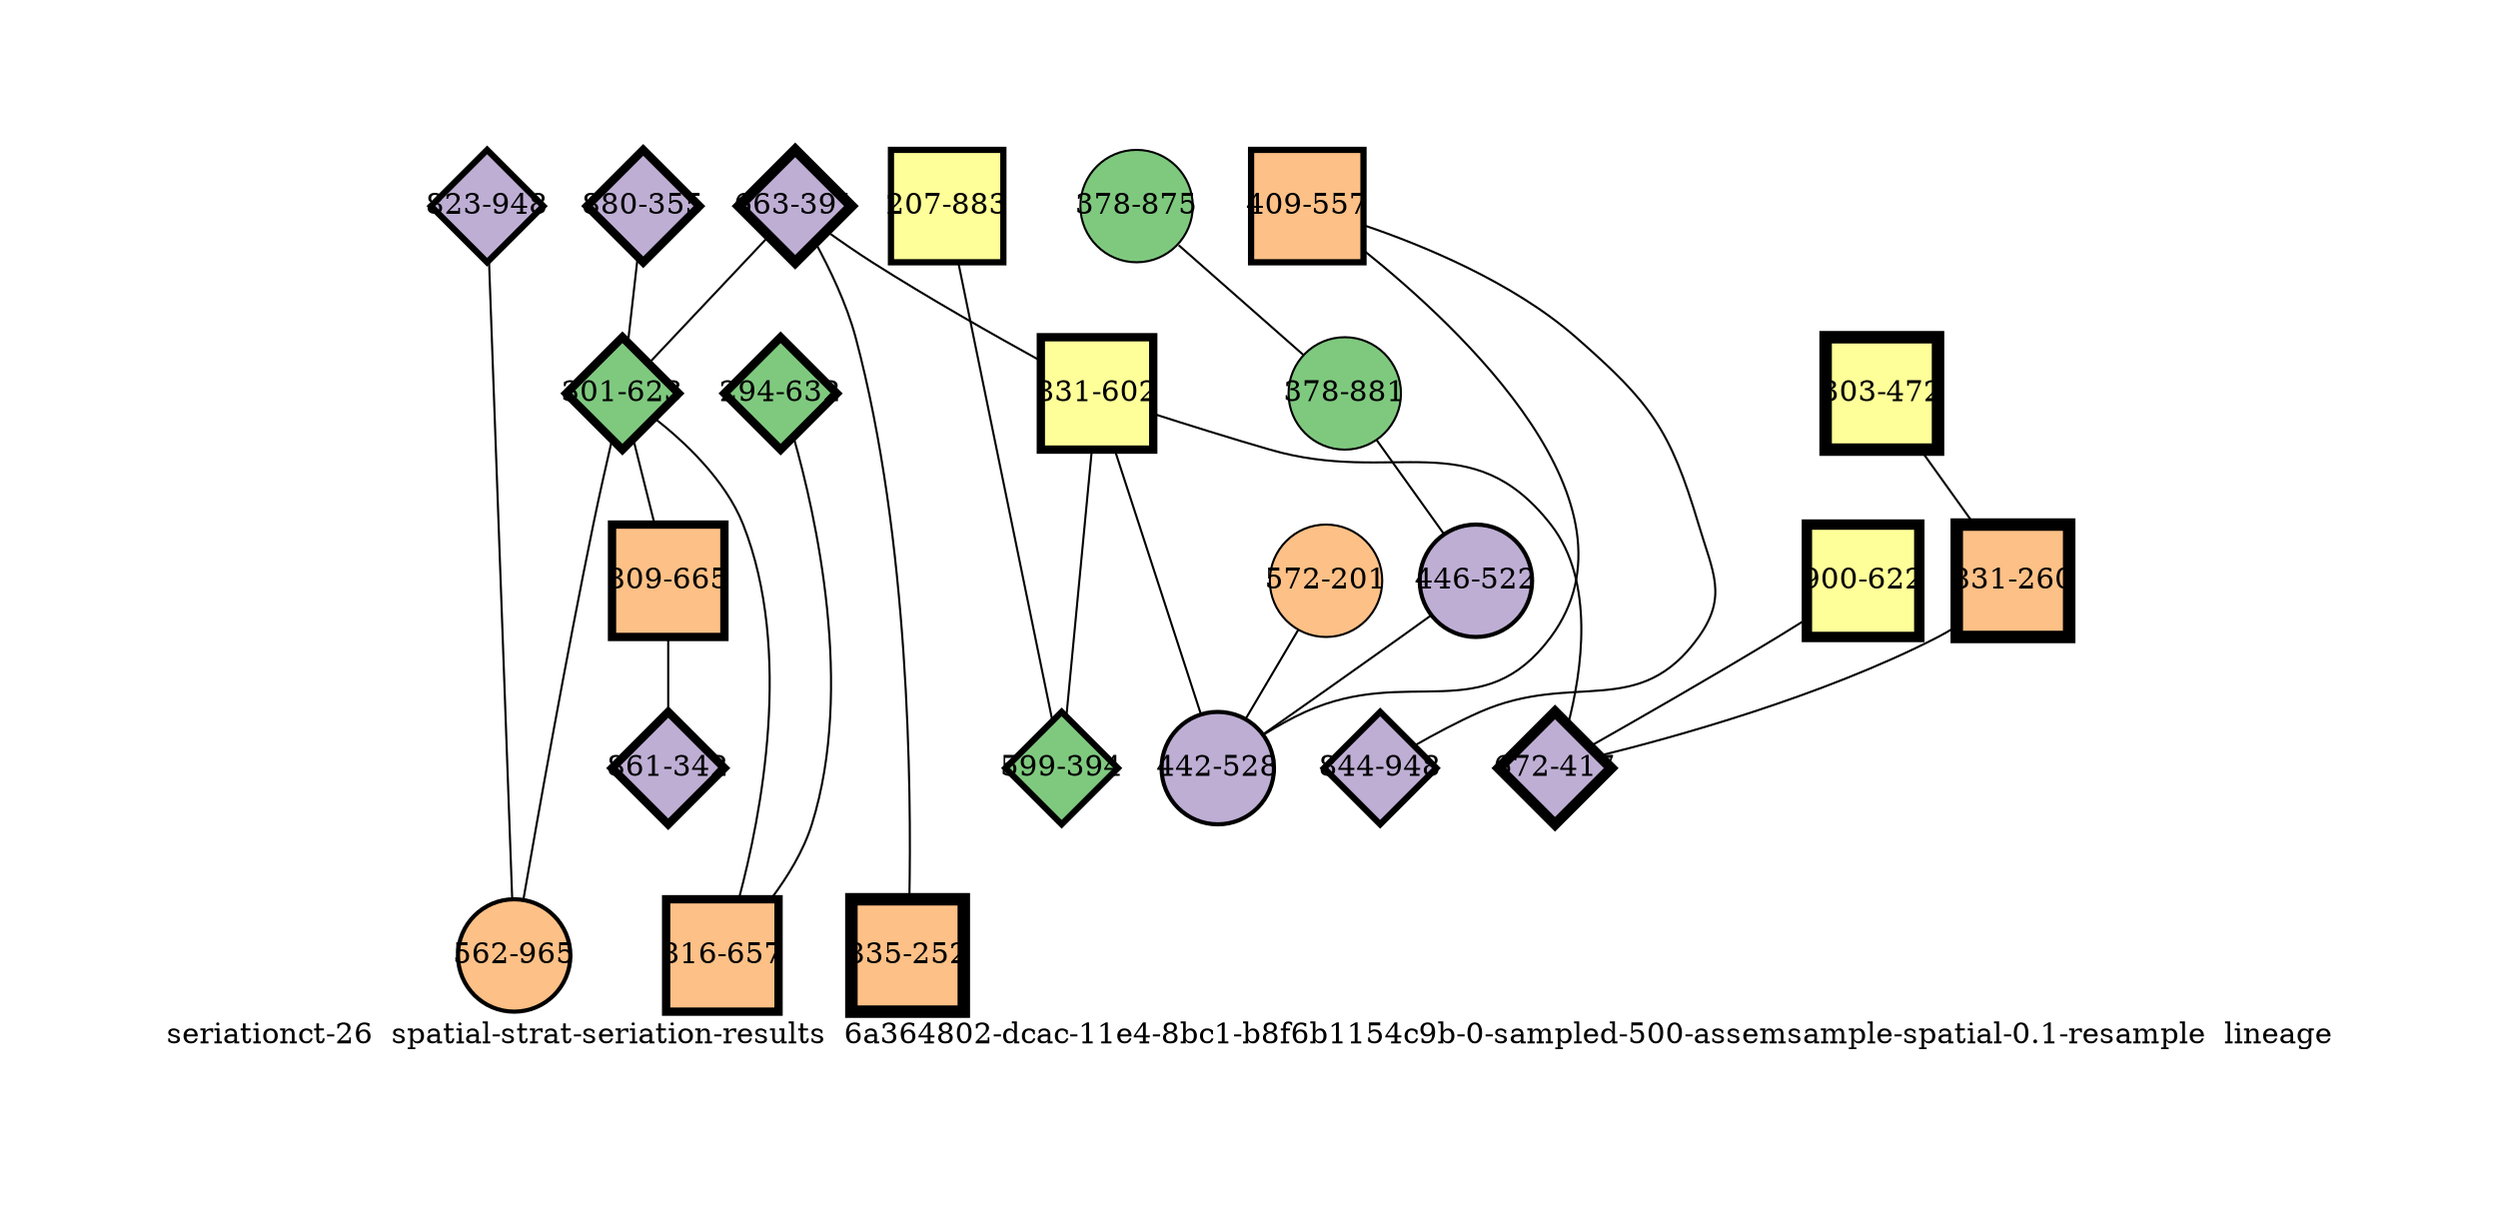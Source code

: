 strict graph "seriationct-26  spatial-strat-seriation-results  6a364802-dcac-11e4-8bc1-b8f6b1154c9b-0-sampled-500-assemsample-spatial-0.1-resample  lineage" {
labelloc=b;
ratio=auto;
pad="1.0";
label="seriationct-26  spatial-strat-seriation-results  6a364802-dcac-11e4-8bc1-b8f6b1154c9b-0-sampled-500-assemsample-spatial-0.1-resample  lineage";
node [width="0.75", style=filled, fixedsize=true, height="0.75", shape=circle, label=""];
0 [xCoordinate="391.0", appears_in_slice=5, yCoordinate="663.0", colorscheme=accent6, lineage_id=2, short_label="663-391", label="663-391", shape=diamond, cluster_id=1, fillcolor=2, size="500.0", id=0, penwidth="5.0"];
1 [xCoordinate="355.0", appears_in_slice=4, yCoordinate="880.0", colorscheme=accent6, lineage_id=2, short_label="880-355", label="880-355", shape=diamond, cluster_id=1, fillcolor=2, size="500.0", id=1, penwidth="4.0"];
2 [xCoordinate="252.0", appears_in_slice=6, yCoordinate="835.0", colorscheme=accent6, lineage_id=1, short_label="835-252", label="835-252", shape=square, cluster_id=2, fillcolor=3, size="500.0", id=2, penwidth="6.0"];
3 [xCoordinate="557.0", appears_in_slice=3, yCoordinate="409.0", colorscheme=accent6, lineage_id=1, short_label="409-557", label="409-557", shape=square, cluster_id=2, fillcolor=3, size="500.0", id=3, penwidth="3.0"];
4 [xCoordinate="875.0", appears_in_slice=1, yCoordinate="378.0", colorscheme=accent6, lineage_id=0, short_label="378-875", label="378-875", shape=circle, cluster_id=0, fillcolor=1, size="500.0", id=4, penwidth="1.0"];
5 [xCoordinate="883.0", appears_in_slice=3, yCoordinate="207.0", colorscheme=accent6, lineage_id=1, short_label="207-883", label="207-883", shape=square, cluster_id=3, fillcolor=4, size="500.0", id=5, penwidth="3.0"];
6 [xCoordinate="881.0", appears_in_slice=1, yCoordinate="378.0", colorscheme=accent6, lineage_id=0, short_label="378-881", label="378-881", shape=circle, cluster_id=0, fillcolor=1, size="500.0", id=6, penwidth="1.0"];
7 [xCoordinate="201.0", appears_in_slice=1, yCoordinate="572.0", colorscheme=accent6, lineage_id=0, short_label="572-201", label="572-201", shape=circle, cluster_id=2, fillcolor=3, size="500.0", id=7, penwidth="1.0"];
8 [xCoordinate="522.0", appears_in_slice=2, yCoordinate="446.0", colorscheme=accent6, lineage_id=0, short_label="446-522", label="446-522", shape=circle, cluster_id=1, fillcolor=2, size="500.0", id=8, penwidth="2.0"];
9 [xCoordinate="623.0", appears_in_slice=4, yCoordinate="301.0", colorscheme=accent6, lineage_id=2, short_label="301-623", label="301-623", shape=diamond, cluster_id=0, fillcolor=1, size="500.0", id=9, penwidth="4.0"];
10 [xCoordinate="948.0", appears_in_slice=3, yCoordinate="823.0", colorscheme=accent6, lineage_id=2, short_label="823-948", label="823-948", shape=diamond, cluster_id=1, fillcolor=2, size="500.0", id=10, penwidth="3.0"];
11 [xCoordinate="602.0", appears_in_slice=4, yCoordinate="831.0", colorscheme=accent6, lineage_id=1, short_label="831-602", label="831-602", shape=square, cluster_id=3, fillcolor=4, size="500.0", id=11, penwidth="4.0"];
12 [xCoordinate="394.0", appears_in_slice=3, yCoordinate="599.0", colorscheme=accent6, lineage_id=2, short_label="599-394", label="599-394", shape=diamond, cluster_id=0, fillcolor=1, size="500.0", id=16, penwidth="3.0"];
13 [xCoordinate="632.0", appears_in_slice=4, yCoordinate="294.0", colorscheme=accent6, lineage_id=2, short_label="294-632", label="294-632", shape=diamond, cluster_id=0, fillcolor=1, size="500.0", id=13, penwidth="4.0"];
14 [xCoordinate="528.0", appears_in_slice=2, yCoordinate="442.0", colorscheme=accent6, lineage_id=0, short_label="442-528", label="442-528", shape=circle, cluster_id=1, fillcolor=2, size="500.0", id=21, penwidth="2.0"];
15 [xCoordinate="472.0", appears_in_slice=6, yCoordinate="303.0", colorscheme=accent6, lineage_id=1, short_label="303-472", label="303-472", shape=square, cluster_id=3, fillcolor=4, size="500.0", id=15, penwidth="6.0"];
16 [xCoordinate="965.0", appears_in_slice=2, yCoordinate="562.0", colorscheme=accent6, lineage_id=0, short_label="562-965", label="562-965", shape=circle, cluster_id=2, fillcolor=3, size="500.0", id=12, penwidth="2.0"];
17 [xCoordinate="948.0", appears_in_slice=3, yCoordinate="844.0", colorscheme=accent6, lineage_id=2, short_label="844-948", label="844-948", shape=diamond, cluster_id=1, fillcolor=2, size="500.0", id=17, penwidth="3.0"];
18 [xCoordinate="260.0", appears_in_slice=6, yCoordinate="831.0", colorscheme=accent6, lineage_id=1, short_label="831-260", label="831-260", shape=square, cluster_id=2, fillcolor=3, size="500.0", id=18, penwidth="6.0"];
19 [xCoordinate="622.0", appears_in_slice=5, yCoordinate="900.0", colorscheme=accent6, lineage_id=1, short_label="900-622", label="900-622", shape=square, cluster_id=3, fillcolor=4, size="500.0", id=19, penwidth="5.0"];
20 [xCoordinate="665.0", appears_in_slice=4, yCoordinate="809.0", colorscheme=accent6, lineage_id=1, short_label="809-665", label="809-665", shape=square, cluster_id=2, fillcolor=3, size="500.0", id=20, penwidth="4.0"];
21 [xCoordinate="417.0", appears_in_slice=5, yCoordinate="672.0", colorscheme=accent6, lineage_id=2, short_label="672-417", label="672-417", shape=diamond, cluster_id=1, fillcolor=2, size="500.0", id=14, penwidth="5.0"];
22 [xCoordinate="657.0", appears_in_slice=4, yCoordinate="816.0", colorscheme=accent6, lineage_id=1, short_label="816-657", label="816-657", shape=square, cluster_id=2, fillcolor=3, size="500.0", id=22, penwidth="4.0"];
23 [xCoordinate="342.0", appears_in_slice=4, yCoordinate="861.0", colorscheme=accent6, lineage_id=2, short_label="861-342", label="861-342", shape=diamond, cluster_id=1, fillcolor=2, size="500.0", id=23, penwidth="4.0"];
0 -- 9  [inverseweight="1.99340872743", weight="0.501653266709"];
0 -- 2  [inverseweight="1.9048482944", weight="0.524976189936"];
0 -- 11  [inverseweight="2.02833497658", weight="0.493015212747"];
1 -- 9  [inverseweight="14.1308354736", weight="0.0707672240518"];
3 -- 17  [inverseweight="2.25038090921", weight="0.444369215855"];
3 -- 14  [inverseweight="2.39980034492", weight="0.416701331891"];
4 -- 6  [inverseweight="29.260286799", weight="0.0341760149813"];
5 -- 12  [inverseweight="28.9642223182", weight="0.0345253530033"];
6 -- 8  [inverseweight="3.35215827795", weight="0.298315269472"];
7 -- 14  [inverseweight="1.31737785332", weight="0.759083658104"];
8 -- 14  [inverseweight="1.59180786098", weight="0.628216523183"];
9 -- 20  [inverseweight="26.0643017571", weight="0.0383666521865"];
9 -- 22  [inverseweight="2.02970492022", weight="0.492682453513"];
9 -- 16  [inverseweight="2.52525252525", weight="0.396"];
10 -- 16  [inverseweight="4.97715749301", weight="0.200917893678"];
11 -- 12  [inverseweight="2.80500770621", weight="0.356505259428"];
11 -- 21  [inverseweight="1.50310863699", weight="0.665287907601"];
11 -- 14  [inverseweight="3.50983076425", weight="0.284914022119"];
13 -- 22  [inverseweight="1.64768125149", weight="0.606913502898"];
15 -- 18  [inverseweight="20.7972582702", weight="0.0480832611207"];
18 -- 21  [inverseweight="2.11466118716", weight="0.472888993317"];
19 -- 21  [inverseweight="18.0657343382", weight="0.0553534100124"];
20 -- 23  [inverseweight="19.3166852322", weight="0.0517687164222"];
}

